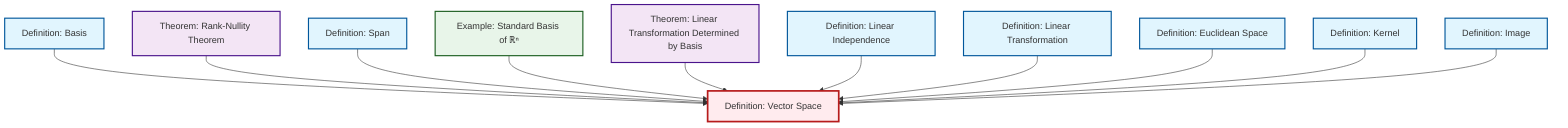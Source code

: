 graph TD
    classDef definition fill:#e1f5fe,stroke:#01579b,stroke-width:2px
    classDef theorem fill:#f3e5f5,stroke:#4a148c,stroke-width:2px
    classDef axiom fill:#fff3e0,stroke:#e65100,stroke-width:2px
    classDef example fill:#e8f5e9,stroke:#1b5e20,stroke-width:2px
    classDef current fill:#ffebee,stroke:#b71c1c,stroke-width:3px
    def-linear-independence["Definition: Linear Independence"]:::definition
    def-linear-transformation["Definition: Linear Transformation"]:::definition
    thm-linear-transformation-basis["Theorem: Linear Transformation Determined by Basis"]:::theorem
    def-euclidean-space["Definition: Euclidean Space"]:::definition
    def-kernel["Definition: Kernel"]:::definition
    def-basis["Definition: Basis"]:::definition
    def-span["Definition: Span"]:::definition
    def-vector-space["Definition: Vector Space"]:::definition
    thm-rank-nullity["Theorem: Rank-Nullity Theorem"]:::theorem
    def-image["Definition: Image"]:::definition
    ex-standard-basis-rn["Example: Standard Basis of ℝⁿ"]:::example
    def-basis --> def-vector-space
    thm-rank-nullity --> def-vector-space
    def-span --> def-vector-space
    ex-standard-basis-rn --> def-vector-space
    thm-linear-transformation-basis --> def-vector-space
    def-linear-independence --> def-vector-space
    def-linear-transformation --> def-vector-space
    def-euclidean-space --> def-vector-space
    def-kernel --> def-vector-space
    def-image --> def-vector-space
    class def-vector-space current